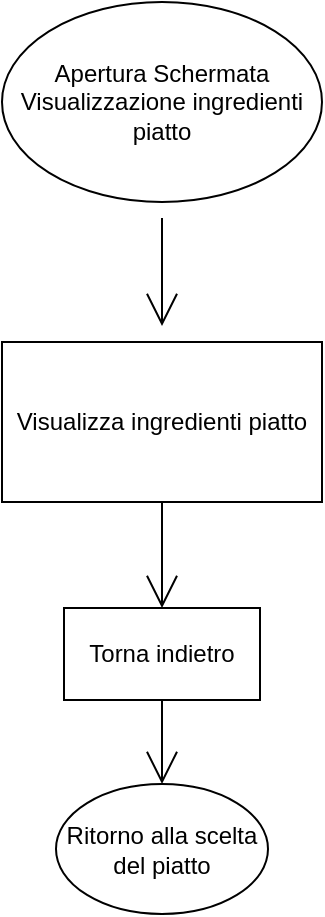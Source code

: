<mxfile version="18.0.6" type="device"><diagram id="7Z7f_pbzw9LxnQYUZdcw" name="Page-1"><mxGraphModel dx="877" dy="1925" grid="1" gridSize="10" guides="1" tooltips="1" connect="1" arrows="1" fold="1" page="1" pageScale="1" pageWidth="850" pageHeight="1100" math="0" shadow="0"><root><mxCell id="0"/><mxCell id="1" parent="0"/><mxCell id="8-iBITC1mTV35lSO1lDt-1" value="Visualizza ingredienti piatto" style="rounded=0;whiteSpace=wrap;html=1;hachureGap=4;" parent="1" vertex="1"><mxGeometry x="132" y="159" width="160" height="80" as="geometry"/></mxCell><mxCell id="8-iBITC1mTV35lSO1lDt-2" value="" style="edgeStyle=none;curved=1;rounded=0;orthogonalLoop=1;jettySize=auto;html=1;endArrow=open;startSize=14;endSize=14;sourcePerimeterSpacing=8;targetPerimeterSpacing=8;" parent="1" source="8-iBITC1mTV35lSO1lDt-3" target="8-iBITC1mTV35lSO1lDt-1" edge="1"><mxGeometry relative="1" as="geometry"/></mxCell><mxCell id="8-iBITC1mTV35lSO1lDt-3" value="Apertura Schermata Visualizzazione ingredienti piatto" style="ellipse;whiteSpace=wrap;html=1;hachureGap=4;" parent="1" vertex="1"><mxGeometry x="132" y="-11" width="160" height="100" as="geometry"/></mxCell><mxCell id="8-iBITC1mTV35lSO1lDt-4" value="Torna indietro" style="rounded=0;whiteSpace=wrap;html=1;hachureGap=4;" parent="1" vertex="1"><mxGeometry x="163" y="292" width="98" height="46" as="geometry"/></mxCell><mxCell id="8-iBITC1mTV35lSO1lDt-5" value="" style="edgeStyle=none;orthogonalLoop=1;jettySize=auto;html=1;rounded=0;endArrow=open;startSize=14;endSize=14;sourcePerimeterSpacing=8;targetPerimeterSpacing=8;curved=1;exitX=0.5;exitY=1;exitDx=0;exitDy=0;entryX=0.5;entryY=0;entryDx=0;entryDy=0;" parent="1" source="8-iBITC1mTV35lSO1lDt-1" target="8-iBITC1mTV35lSO1lDt-4" edge="1"><mxGeometry width="120" relative="1" as="geometry"><mxPoint x="140" y="272" as="sourcePoint"/><mxPoint x="260" y="272" as="targetPoint"/><Array as="points"/></mxGeometry></mxCell><mxCell id="8-iBITC1mTV35lSO1lDt-7" value="" style="edgeStyle=none;orthogonalLoop=1;jettySize=auto;html=1;rounded=0;endArrow=open;startSize=14;endSize=14;sourcePerimeterSpacing=8;targetPerimeterSpacing=8;curved=1;exitX=0.5;exitY=1;exitDx=0;exitDy=0;entryX=0.5;entryY=0;entryDx=0;entryDy=0;" parent="1" source="8-iBITC1mTV35lSO1lDt-4" target="8-iBITC1mTV35lSO1lDt-9" edge="1"><mxGeometry width="120" relative="1" as="geometry"><mxPoint x="335" y="225" as="sourcePoint"/><mxPoint x="211" y="382" as="targetPoint"/><Array as="points"/></mxGeometry></mxCell><mxCell id="8-iBITC1mTV35lSO1lDt-9" value="Ritorno alla scelta del piatto" style="ellipse;whiteSpace=wrap;html=1;hachureGap=4;" parent="1" vertex="1"><mxGeometry x="159" y="380" width="106" height="65" as="geometry"/></mxCell></root></mxGraphModel></diagram></mxfile>